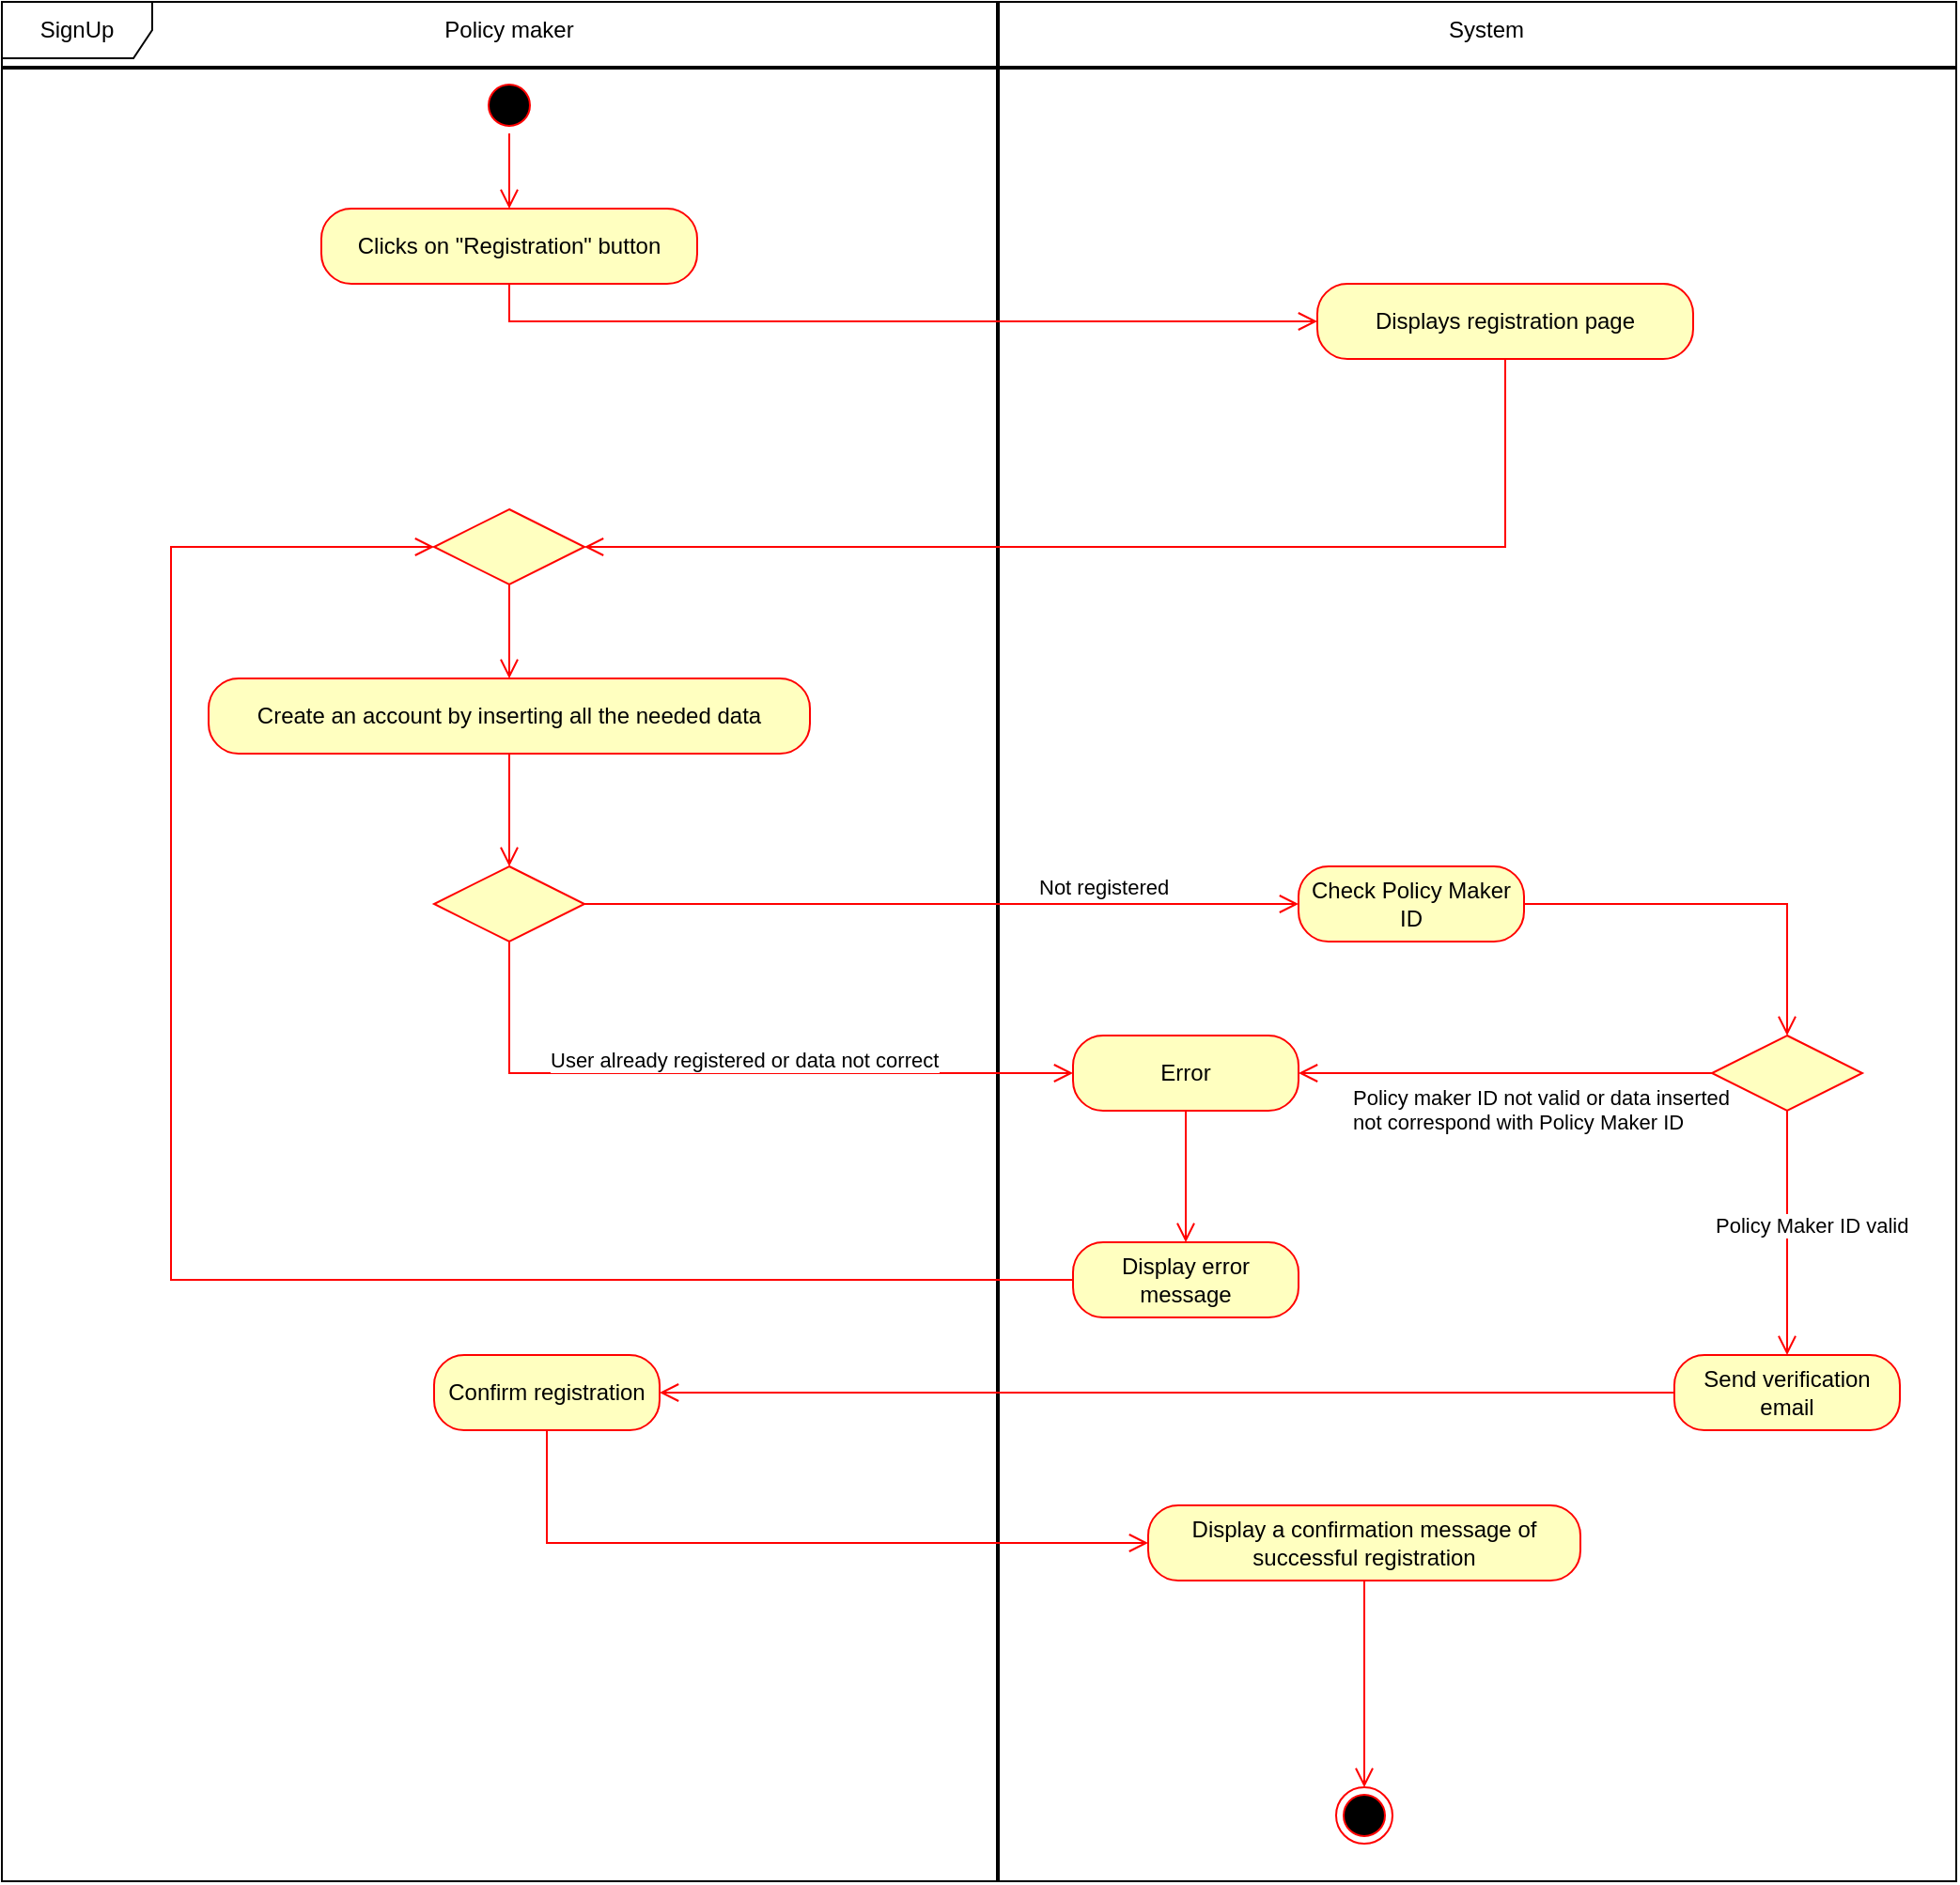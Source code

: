 <mxfile version="15.8.4" type="device" pages="7"><diagram id="wi7AwkSh3H9kpE7Wmnwe" name="SignUp"><mxGraphModel dx="1342" dy="2034" grid="1" gridSize="10" guides="1" tooltips="1" connect="1" arrows="1" fold="1" page="1" pageScale="1" pageWidth="827" pageHeight="1169" math="0" shadow="0"><root><mxCell id="0"/><mxCell id="1" parent="0"/><mxCell id="SiBGKMZ4lGE5xisdbVSk-1" value="SignUp" style="shape=umlFrame;whiteSpace=wrap;html=1;width=80;height=30;" parent="1" vertex="1"><mxGeometry x="30" width="1040" height="1000" as="geometry"/></mxCell><mxCell id="SiBGKMZ4lGE5xisdbVSk-2" value="" style="line;strokeWidth=2;direction=south;html=1;" parent="1" vertex="1"><mxGeometry x="555" width="10" height="1000" as="geometry"/></mxCell><mxCell id="SiBGKMZ4lGE5xisdbVSk-3" value="" style="ellipse;html=1;shape=startState;fillColor=#000000;strokeColor=#ff0000;" parent="1" vertex="1"><mxGeometry x="285" y="40" width="30" height="30" as="geometry"/></mxCell><mxCell id="SiBGKMZ4lGE5xisdbVSk-4" value="" style="edgeStyle=orthogonalEdgeStyle;html=1;verticalAlign=bottom;endArrow=open;endSize=8;strokeColor=#ff0000;rounded=0;" parent="1" source="SiBGKMZ4lGE5xisdbVSk-3" target="O0bUkaS90ybDuuL_OHN_-4" edge="1"><mxGeometry relative="1" as="geometry"><mxPoint x="300" y="130" as="targetPoint"/></mxGeometry></mxCell><mxCell id="SiBGKMZ4lGE5xisdbVSk-5" value="" style="rhombus;whiteSpace=wrap;html=1;fillColor=#ffffc0;strokeColor=#ff0000;" parent="1" vertex="1"><mxGeometry x="260" y="270" width="80" height="40" as="geometry"/></mxCell><mxCell id="SiBGKMZ4lGE5xisdbVSk-6" value="" style="edgeStyle=orthogonalEdgeStyle;html=1;align=left;verticalAlign=top;endArrow=open;endSize=8;strokeColor=#ff0000;rounded=0;" parent="1" source="SiBGKMZ4lGE5xisdbVSk-5" target="SiBGKMZ4lGE5xisdbVSk-7" edge="1"><mxGeometry x="-1" relative="1" as="geometry"><mxPoint x="300" y="360" as="targetPoint"/></mxGeometry></mxCell><mxCell id="SiBGKMZ4lGE5xisdbVSk-7" value="Create an account by inserting all the needed data" style="rounded=1;whiteSpace=wrap;html=1;arcSize=40;fontColor=#000000;fillColor=#ffffc0;strokeColor=#ff0000;" parent="1" vertex="1"><mxGeometry x="140" y="360" width="320" height="40" as="geometry"/></mxCell><mxCell id="SiBGKMZ4lGE5xisdbVSk-8" value="" style="edgeStyle=orthogonalEdgeStyle;html=1;verticalAlign=bottom;endArrow=open;endSize=8;strokeColor=#ff0000;rounded=0;" parent="1" source="SiBGKMZ4lGE5xisdbVSk-7" target="SiBGKMZ4lGE5xisdbVSk-9" edge="1"><mxGeometry relative="1" as="geometry"><mxPoint x="300" y="460" as="targetPoint"/></mxGeometry></mxCell><mxCell id="SiBGKMZ4lGE5xisdbVSk-9" value="" style="rhombus;whiteSpace=wrap;html=1;fillColor=#ffffc0;strokeColor=#ff0000;" parent="1" vertex="1"><mxGeometry x="260" y="460" width="80" height="40" as="geometry"/></mxCell><mxCell id="SiBGKMZ4lGE5xisdbVSk-10" value="Not registered" style="edgeStyle=orthogonalEdgeStyle;html=1;align=left;verticalAlign=bottom;endArrow=open;endSize=8;strokeColor=#ff0000;rounded=0;" parent="1" source="SiBGKMZ4lGE5xisdbVSk-9" target="SiBGKMZ4lGE5xisdbVSk-28" edge="1"><mxGeometry x="0.263" relative="1" as="geometry"><mxPoint x="440" y="480" as="targetPoint"/><mxPoint as="offset"/></mxGeometry></mxCell><mxCell id="SiBGKMZ4lGE5xisdbVSk-11" value="User already registered or data not correct" style="edgeStyle=orthogonalEdgeStyle;html=1;align=left;verticalAlign=top;endArrow=open;endSize=8;strokeColor=#ff0000;rounded=0;" parent="1" source="SiBGKMZ4lGE5xisdbVSk-9" target="SiBGKMZ4lGE5xisdbVSk-24" edge="1"><mxGeometry x="-0.513" y="20" relative="1" as="geometry"><mxPoint x="630" y="600" as="targetPoint"/><Array as="points"><mxPoint x="300" y="570"/></Array><mxPoint as="offset"/></mxGeometry></mxCell><mxCell id="SiBGKMZ4lGE5xisdbVSk-12" value="" style="edgeStyle=orthogonalEdgeStyle;html=1;verticalAlign=bottom;endArrow=open;endSize=8;strokeColor=#ff0000;rounded=0;" parent="1" source="SiBGKMZ4lGE5xisdbVSk-23" target="SiBGKMZ4lGE5xisdbVSk-5" edge="1"><mxGeometry relative="1" as="geometry"><mxPoint x="690" y="724" as="targetPoint"/><Array as="points"><mxPoint x="120" y="680"/><mxPoint x="120" y="290"/></Array><mxPoint x="690" y="620" as="sourcePoint"/></mxGeometry></mxCell><mxCell id="SiBGKMZ4lGE5xisdbVSk-13" value="Send verification email" style="rounded=1;whiteSpace=wrap;html=1;arcSize=40;fontColor=#000000;fillColor=#ffffc0;strokeColor=#ff0000;" parent="1" vertex="1"><mxGeometry x="920" y="720" width="120" height="40" as="geometry"/></mxCell><mxCell id="SiBGKMZ4lGE5xisdbVSk-15" value="Confirm registration" style="rounded=1;whiteSpace=wrap;html=1;arcSize=40;fontColor=#000000;fillColor=#ffffc0;strokeColor=#ff0000;" parent="1" vertex="1"><mxGeometry x="260" y="720" width="120" height="40" as="geometry"/></mxCell><mxCell id="SiBGKMZ4lGE5xisdbVSk-16" value="" style="edgeStyle=orthogonalEdgeStyle;html=1;verticalAlign=bottom;endArrow=open;endSize=8;strokeColor=#ff0000;rounded=0;" parent="1" source="SiBGKMZ4lGE5xisdbVSk-15" target="SiBGKMZ4lGE5xisdbVSk-17" edge="1"><mxGeometry relative="1" as="geometry"><mxPoint x="320" y="820" as="targetPoint"/><Array as="points"><mxPoint x="320" y="820"/></Array></mxGeometry></mxCell><mxCell id="SiBGKMZ4lGE5xisdbVSk-17" value="Display a confirmation message of successful registration" style="rounded=1;whiteSpace=wrap;html=1;arcSize=40;fontColor=#000000;fillColor=#ffffc0;strokeColor=#ff0000;" parent="1" vertex="1"><mxGeometry x="640" y="800" width="230" height="40" as="geometry"/></mxCell><mxCell id="SiBGKMZ4lGE5xisdbVSk-18" value="" style="edgeStyle=orthogonalEdgeStyle;html=1;verticalAlign=bottom;endArrow=open;endSize=8;strokeColor=#ff0000;rounded=0;" parent="1" source="SiBGKMZ4lGE5xisdbVSk-17" target="SiBGKMZ4lGE5xisdbVSk-19" edge="1"><mxGeometry relative="1" as="geometry"><mxPoint x="700" y="880" as="targetPoint"/></mxGeometry></mxCell><mxCell id="SiBGKMZ4lGE5xisdbVSk-19" value="" style="ellipse;html=1;shape=endState;fillColor=#000000;strokeColor=#ff0000;" parent="1" vertex="1"><mxGeometry x="740" y="950" width="30" height="30" as="geometry"/></mxCell><mxCell id="SiBGKMZ4lGE5xisdbVSk-20" value="" style="line;strokeWidth=2;html=1;" parent="1" vertex="1"><mxGeometry x="30" y="30" width="1040" height="10" as="geometry"/></mxCell><mxCell id="SiBGKMZ4lGE5xisdbVSk-21" value="Policy maker" style="text;html=1;strokeColor=none;fillColor=none;align=center;verticalAlign=middle;whiteSpace=wrap;rounded=0;" parent="1" vertex="1"><mxGeometry x="240" width="120" height="30" as="geometry"/></mxCell><mxCell id="SiBGKMZ4lGE5xisdbVSk-22" value="System" style="text;html=1;strokeColor=none;fillColor=none;align=center;verticalAlign=middle;whiteSpace=wrap;rounded=0;" parent="1" vertex="1"><mxGeometry x="790" width="60" height="30" as="geometry"/></mxCell><mxCell id="SiBGKMZ4lGE5xisdbVSk-23" value="Display error message" style="rounded=1;whiteSpace=wrap;html=1;arcSize=40;fontColor=#000000;fillColor=#ffffc0;strokeColor=#ff0000;" parent="1" vertex="1"><mxGeometry x="600" y="660" width="120" height="40" as="geometry"/></mxCell><mxCell id="SiBGKMZ4lGE5xisdbVSk-24" value="Error" style="rounded=1;whiteSpace=wrap;html=1;arcSize=40;fontColor=#000000;fillColor=#ffffc0;strokeColor=#ff0000;" parent="1" vertex="1"><mxGeometry x="600" y="550" width="120" height="40" as="geometry"/></mxCell><mxCell id="SiBGKMZ4lGE5xisdbVSk-25" value="" style="edgeStyle=orthogonalEdgeStyle;html=1;verticalAlign=bottom;endArrow=open;endSize=8;strokeColor=#ff0000;rounded=0;" parent="1" source="SiBGKMZ4lGE5xisdbVSk-24" target="SiBGKMZ4lGE5xisdbVSk-23" edge="1"><mxGeometry relative="1" as="geometry"><mxPoint x="690" y="650" as="targetPoint"/></mxGeometry></mxCell><mxCell id="SiBGKMZ4lGE5xisdbVSk-27" value="" style="edgeStyle=orthogonalEdgeStyle;html=1;verticalAlign=bottom;endArrow=open;endSize=8;strokeColor=#ff0000;rounded=0;" parent="1" source="SiBGKMZ4lGE5xisdbVSk-13" target="SiBGKMZ4lGE5xisdbVSk-15" edge="1"><mxGeometry relative="1" as="geometry"><mxPoint x="940" y="670" as="targetPoint"/><mxPoint x="940" y="640" as="sourcePoint"/><Array as="points"><mxPoint x="900" y="740"/><mxPoint x="900" y="740"/></Array></mxGeometry></mxCell><mxCell id="SiBGKMZ4lGE5xisdbVSk-28" value="Check Policy Maker ID" style="rounded=1;whiteSpace=wrap;html=1;arcSize=40;fontColor=#000000;fillColor=#ffffc0;strokeColor=#ff0000;" parent="1" vertex="1"><mxGeometry x="720" y="460" width="120" height="40" as="geometry"/></mxCell><mxCell id="SiBGKMZ4lGE5xisdbVSk-29" value="" style="edgeStyle=orthogonalEdgeStyle;html=1;verticalAlign=bottom;endArrow=open;endSize=8;strokeColor=#ff0000;rounded=0;" parent="1" source="SiBGKMZ4lGE5xisdbVSk-28" target="Bv2yoZaWgS4MIPSs7SKU-2" edge="1"><mxGeometry relative="1" as="geometry"><mxPoint x="780" y="530" as="targetPoint"/><Array as="points"><mxPoint x="980" y="480"/></Array></mxGeometry></mxCell><mxCell id="Bv2yoZaWgS4MIPSs7SKU-2" value="" style="rhombus;whiteSpace=wrap;html=1;fillColor=#ffffc0;strokeColor=#ff0000;" parent="1" vertex="1"><mxGeometry x="940" y="550" width="80" height="40" as="geometry"/></mxCell><mxCell id="Bv2yoZaWgS4MIPSs7SKU-3" value="Policy Maker ID valid" style="edgeStyle=orthogonalEdgeStyle;html=1;align=left;verticalAlign=bottom;endArrow=open;endSize=8;strokeColor=#ff0000;rounded=0;startArrow=none;" parent="1" source="Bv2yoZaWgS4MIPSs7SKU-2" target="SiBGKMZ4lGE5xisdbVSk-13" edge="1"><mxGeometry x="0.077" y="-40" relative="1" as="geometry"><mxPoint x="1050" y="480" as="targetPoint"/><Array as="points"><mxPoint x="960" y="740"/></Array><mxPoint as="offset"/></mxGeometry></mxCell><mxCell id="Bv2yoZaWgS4MIPSs7SKU-4" value="&lt;span&gt;Policy maker ID not valid or data inserted&lt;/span&gt;&lt;br style=&quot;background-color: rgb(248 , 249 , 250)&quot;&gt;&lt;span&gt;not correspond with Policy Maker ID&lt;/span&gt;" style="edgeStyle=orthogonalEdgeStyle;html=1;align=left;verticalAlign=top;endArrow=open;endSize=8;strokeColor=#ff0000;rounded=0;" parent="1" source="Bv2yoZaWgS4MIPSs7SKU-2" target="SiBGKMZ4lGE5xisdbVSk-24" edge="1"><mxGeometry x="0.76" relative="1" as="geometry"><mxPoint x="910" y="560" as="targetPoint"/><mxPoint as="offset"/></mxGeometry></mxCell><mxCell id="O0bUkaS90ybDuuL_OHN_-4" value="Clicks on &quot;Registration&quot; button" style="rounded=1;whiteSpace=wrap;html=1;arcSize=40;fontColor=#000000;fillColor=#ffffc0;strokeColor=#ff0000;" parent="1" vertex="1"><mxGeometry x="200" y="110" width="200" height="40" as="geometry"/></mxCell><mxCell id="O0bUkaS90ybDuuL_OHN_-5" value="" style="edgeStyle=orthogonalEdgeStyle;html=1;verticalAlign=bottom;endArrow=open;endSize=8;strokeColor=#ff0000;rounded=0;" parent="1" source="O0bUkaS90ybDuuL_OHN_-4" target="O0bUkaS90ybDuuL_OHN_-6" edge="1"><mxGeometry relative="1" as="geometry"><mxPoint x="300" y="200" as="targetPoint"/><Array as="points"><mxPoint x="300" y="170"/></Array></mxGeometry></mxCell><mxCell id="O0bUkaS90ybDuuL_OHN_-6" value="Displays registration page" style="rounded=1;whiteSpace=wrap;html=1;arcSize=40;fontColor=#000000;fillColor=#ffffc0;strokeColor=#ff0000;" parent="1" vertex="1"><mxGeometry x="730" y="150" width="200" height="40" as="geometry"/></mxCell><mxCell id="O0bUkaS90ybDuuL_OHN_-8" value="" style="edgeStyle=orthogonalEdgeStyle;html=1;verticalAlign=bottom;endArrow=open;endSize=8;strokeColor=#ff0000;rounded=0;" parent="1" source="O0bUkaS90ybDuuL_OHN_-6" target="SiBGKMZ4lGE5xisdbVSk-5" edge="1"><mxGeometry relative="1" as="geometry"><mxPoint x="810" y="390" as="targetPoint"/><mxPoint x="810" y="330" as="sourcePoint"/><Array as="points"><mxPoint x="830" y="290"/></Array></mxGeometry></mxCell></root></mxGraphModel></diagram><diagram id="KrYjJnLT_jMrjcUuCzYN" name="LogIn"><mxGraphModel dx="1662" dy="2034" grid="1" gridSize="10" guides="1" tooltips="1" connect="1" arrows="1" fold="1" page="1" pageScale="1" pageWidth="827" pageHeight="1169" math="0" shadow="0"><root><mxCell id="Cx0XoG44KtYe9G02HLM2-0"/><mxCell id="Cx0XoG44KtYe9G02HLM2-1" parent="Cx0XoG44KtYe9G02HLM2-0"/><mxCell id="Cx0XoG44KtYe9G02HLM2-2" value="LogIn" style="shape=umlFrame;whiteSpace=wrap;html=1;width=80;height=30;" parent="Cx0XoG44KtYe9G02HLM2-1" vertex="1"><mxGeometry x="40" width="1040" height="880" as="geometry"/></mxCell><mxCell id="Cx0XoG44KtYe9G02HLM2-3" value="" style="line;strokeWidth=2;direction=south;html=1;" parent="Cx0XoG44KtYe9G02HLM2-1" vertex="1"><mxGeometry x="555" width="10" height="880" as="geometry"/></mxCell><mxCell id="Cx0XoG44KtYe9G02HLM2-4" value="" style="ellipse;html=1;shape=startState;fillColor=#000000;strokeColor=#ff0000;" parent="Cx0XoG44KtYe9G02HLM2-1" vertex="1"><mxGeometry x="285" y="40" width="30" height="30" as="geometry"/></mxCell><mxCell id="Cx0XoG44KtYe9G02HLM2-5" value="" style="edgeStyle=orthogonalEdgeStyle;html=1;verticalAlign=bottom;endArrow=open;endSize=8;strokeColor=#ff0000;rounded=0;" parent="Cx0XoG44KtYe9G02HLM2-1" source="Cx0XoG44KtYe9G02HLM2-4" target="k7Yc8lmG7Go7QevYva_J-0" edge="1"><mxGeometry relative="1" as="geometry"><mxPoint x="300" y="130" as="targetPoint"/><Array as="points"/></mxGeometry></mxCell><mxCell id="Cx0XoG44KtYe9G02HLM2-6" value="" style="rhombus;whiteSpace=wrap;html=1;fillColor=#ffffc0;strokeColor=#ff0000;" parent="Cx0XoG44KtYe9G02HLM2-1" vertex="1"><mxGeometry x="260" y="280" width="80" height="40" as="geometry"/></mxCell><mxCell id="Cx0XoG44KtYe9G02HLM2-7" value="" style="edgeStyle=orthogonalEdgeStyle;html=1;align=left;verticalAlign=top;endArrow=open;endSize=8;strokeColor=#ff0000;rounded=0;" parent="Cx0XoG44KtYe9G02HLM2-1" source="Cx0XoG44KtYe9G02HLM2-6" target="Cx0XoG44KtYe9G02HLM2-8" edge="1"><mxGeometry x="-1" relative="1" as="geometry"><mxPoint x="300" y="370" as="targetPoint"/></mxGeometry></mxCell><mxCell id="Cx0XoG44KtYe9G02HLM2-8" value="Insert credentials" style="rounded=1;whiteSpace=wrap;html=1;arcSize=40;fontColor=#000000;fillColor=#ffffc0;strokeColor=#ff0000;" parent="Cx0XoG44KtYe9G02HLM2-1" vertex="1"><mxGeometry x="140" y="370" width="320" height="40" as="geometry"/></mxCell><mxCell id="Cx0XoG44KtYe9G02HLM2-9" value="" style="edgeStyle=orthogonalEdgeStyle;html=1;verticalAlign=bottom;endArrow=open;endSize=8;strokeColor=#ff0000;rounded=0;" parent="Cx0XoG44KtYe9G02HLM2-1" source="Cx0XoG44KtYe9G02HLM2-8" target="Cx0XoG44KtYe9G02HLM2-10" edge="1"><mxGeometry relative="1" as="geometry"><mxPoint x="300" y="470" as="targetPoint"/></mxGeometry></mxCell><mxCell id="Cx0XoG44KtYe9G02HLM2-10" value="" style="rhombus;whiteSpace=wrap;html=1;fillColor=#ffffc0;strokeColor=#ff0000;" parent="Cx0XoG44KtYe9G02HLM2-1" vertex="1"><mxGeometry x="260" y="470" width="80" height="40" as="geometry"/></mxCell><mxCell id="Cx0XoG44KtYe9G02HLM2-11" value="Correct credentials" style="edgeStyle=orthogonalEdgeStyle;html=1;align=left;verticalAlign=bottom;endArrow=open;endSize=8;strokeColor=#ff0000;rounded=0;" parent="Cx0XoG44KtYe9G02HLM2-1" source="Cx0XoG44KtYe9G02HLM2-10" target="Cx0XoG44KtYe9G02HLM2-13" edge="1"><mxGeometry x="-0.171" y="10" relative="1" as="geometry"><mxPoint x="440" y="490" as="targetPoint"/><mxPoint as="offset"/></mxGeometry></mxCell><mxCell id="Cx0XoG44KtYe9G02HLM2-12" value="Wrong credentials" style="edgeStyle=orthogonalEdgeStyle;html=1;align=left;verticalAlign=top;endArrow=open;endSize=8;strokeColor=#ff0000;rounded=0;" parent="Cx0XoG44KtYe9G02HLM2-1" source="Cx0XoG44KtYe9G02HLM2-10" target="Cx0XoG44KtYe9G02HLM2-21" edge="1"><mxGeometry x="-0.442" relative="1" as="geometry"><mxPoint x="630" y="610" as="targetPoint"/><Array as="points"><mxPoint x="300" y="610"/></Array><mxPoint as="offset"/></mxGeometry></mxCell><mxCell id="Cx0XoG44KtYe9G02HLM2-13" value="Display home page of the policy maker dashboard" style="rounded=1;whiteSpace=wrap;html=1;arcSize=40;fontColor=#000000;fillColor=#ffffc0;strokeColor=#ff0000;" parent="Cx0XoG44KtYe9G02HLM2-1" vertex="1"><mxGeometry x="750" y="470" width="250" height="40" as="geometry"/></mxCell><mxCell id="Cx0XoG44KtYe9G02HLM2-14" value="" style="edgeStyle=orthogonalEdgeStyle;html=1;verticalAlign=bottom;endArrow=open;endSize=8;strokeColor=#ff0000;rounded=0;" parent="Cx0XoG44KtYe9G02HLM2-1" source="Cx0XoG44KtYe9G02HLM2-13" target="Cx0XoG44KtYe9G02HLM2-15" edge="1"><mxGeometry relative="1" as="geometry"><mxPoint x="755" y="810" as="targetPoint"/><Array as="points"/></mxGeometry></mxCell><mxCell id="Cx0XoG44KtYe9G02HLM2-15" value="" style="ellipse;html=1;shape=endState;fillColor=#000000;strokeColor=#ff0000;" parent="Cx0XoG44KtYe9G02HLM2-1" vertex="1"><mxGeometry x="860" y="720" width="30" height="30" as="geometry"/></mxCell><mxCell id="Cx0XoG44KtYe9G02HLM2-16" value="" style="line;strokeWidth=2;html=1;" parent="Cx0XoG44KtYe9G02HLM2-1" vertex="1"><mxGeometry x="40" y="30" width="1040" height="10" as="geometry"/></mxCell><mxCell id="Cx0XoG44KtYe9G02HLM2-17" value="Policy maker" style="text;html=1;strokeColor=none;fillColor=none;align=center;verticalAlign=middle;whiteSpace=wrap;rounded=0;" parent="Cx0XoG44KtYe9G02HLM2-1" vertex="1"><mxGeometry x="240" width="110" height="30" as="geometry"/></mxCell><mxCell id="Cx0XoG44KtYe9G02HLM2-18" value="System" style="text;html=1;strokeColor=none;fillColor=none;align=center;verticalAlign=middle;whiteSpace=wrap;rounded=0;" parent="Cx0XoG44KtYe9G02HLM2-1" vertex="1"><mxGeometry x="790" width="60" height="30" as="geometry"/></mxCell><mxCell id="Cx0XoG44KtYe9G02HLM2-19" value="Display error message" style="rounded=1;whiteSpace=wrap;html=1;arcSize=40;fontColor=#000000;fillColor=#ffffc0;strokeColor=#ff0000;" parent="Cx0XoG44KtYe9G02HLM2-1" vertex="1"><mxGeometry x="630" y="720" width="120" height="40" as="geometry"/></mxCell><mxCell id="Cx0XoG44KtYe9G02HLM2-20" value="" style="edgeStyle=orthogonalEdgeStyle;html=1;verticalAlign=bottom;endArrow=open;endSize=8;strokeColor=#ff0000;rounded=0;" parent="Cx0XoG44KtYe9G02HLM2-1" source="Cx0XoG44KtYe9G02HLM2-19" target="Cx0XoG44KtYe9G02HLM2-6" edge="1"><mxGeometry relative="1" as="geometry"><mxPoint x="690" y="820" as="targetPoint"/><Array as="points"><mxPoint x="100" y="740"/><mxPoint x="100" y="300"/></Array></mxGeometry></mxCell><mxCell id="Cx0XoG44KtYe9G02HLM2-21" value="Error" style="rounded=1;whiteSpace=wrap;html=1;arcSize=40;fontColor=#000000;fillColor=#ffffc0;strokeColor=#ff0000;" parent="Cx0XoG44KtYe9G02HLM2-1" vertex="1"><mxGeometry x="630" y="590" width="120" height="40" as="geometry"/></mxCell><mxCell id="Cx0XoG44KtYe9G02HLM2-22" value="" style="edgeStyle=orthogonalEdgeStyle;html=1;verticalAlign=bottom;endArrow=open;endSize=8;strokeColor=#ff0000;rounded=0;" parent="Cx0XoG44KtYe9G02HLM2-1" source="Cx0XoG44KtYe9G02HLM2-21" target="Cx0XoG44KtYe9G02HLM2-19" edge="1"><mxGeometry relative="1" as="geometry"><mxPoint x="690" y="690" as="targetPoint"/></mxGeometry></mxCell><mxCell id="k7Yc8lmG7Go7QevYva_J-0" value="Clicks on &quot;Login&quot; button" style="rounded=1;whiteSpace=wrap;html=1;arcSize=40;fontColor=#000000;fillColor=#ffffc0;strokeColor=#ff0000;" parent="Cx0XoG44KtYe9G02HLM2-1" vertex="1"><mxGeometry x="200" y="120" width="200" height="40" as="geometry"/></mxCell><mxCell id="k7Yc8lmG7Go7QevYva_J-1" value="" style="edgeStyle=orthogonalEdgeStyle;html=1;verticalAlign=bottom;endArrow=open;endSize=8;strokeColor=#ff0000;rounded=0;" parent="Cx0XoG44KtYe9G02HLM2-1" source="k7Yc8lmG7Go7QevYva_J-0" target="k7Yc8lmG7Go7QevYva_J-2" edge="1"><mxGeometry relative="1" as="geometry"><mxPoint x="300" y="210" as="targetPoint"/></mxGeometry></mxCell><mxCell id="k7Yc8lmG7Go7QevYva_J-2" value="Displays login page" style="rounded=1;whiteSpace=wrap;html=1;arcSize=40;fontColor=#000000;fillColor=#ffffc0;strokeColor=#ff0000;" parent="Cx0XoG44KtYe9G02HLM2-1" vertex="1"><mxGeometry x="760" y="190" width="120" height="40" as="geometry"/></mxCell><mxCell id="k7Yc8lmG7Go7QevYva_J-3" value="" style="edgeStyle=orthogonalEdgeStyle;html=1;verticalAlign=bottom;endArrow=open;endSize=8;strokeColor=#ff0000;rounded=0;" parent="Cx0XoG44KtYe9G02HLM2-1" source="k7Yc8lmG7Go7QevYva_J-2" target="Cx0XoG44KtYe9G02HLM2-6" edge="1"><mxGeometry relative="1" as="geometry"><mxPoint x="340" y="320" as="targetPoint"/><Array as="points"><mxPoint x="820" y="300"/></Array></mxGeometry></mxCell></root></mxGraphModel></diagram><diagram id="undBs3JSbV-QoqQ_Fb49" name="PublishAPost"><mxGraphModel dx="780" dy="2034" grid="1" gridSize="10" guides="1" tooltips="1" connect="1" arrows="1" fold="1" page="1" pageScale="1" pageWidth="827" pageHeight="1169" math="0" shadow="0"><root><mxCell id="iTWHXySgSRANUeu-xFIO-0"/><mxCell id="iTWHXySgSRANUeu-xFIO-1" parent="iTWHXySgSRANUeu-xFIO-0"/><mxCell id="iTWHXySgSRANUeu-xFIO-2" value="PublishAPost" style="shape=umlFrame;whiteSpace=wrap;html=1;width=90;height=30;" parent="iTWHXySgSRANUeu-xFIO-1" vertex="1"><mxGeometry x="40" width="1040" height="720" as="geometry"/></mxCell><mxCell id="iTWHXySgSRANUeu-xFIO-3" value="" style="line;strokeWidth=2;direction=south;html=1;" parent="iTWHXySgSRANUeu-xFIO-1" vertex="1"><mxGeometry x="555" width="10" height="720" as="geometry"/></mxCell><mxCell id="iTWHXySgSRANUeu-xFIO-4" value="" style="ellipse;html=1;shape=startState;fillColor=#000000;strokeColor=#ff0000;" parent="iTWHXySgSRANUeu-xFIO-1" vertex="1"><mxGeometry x="285" y="40" width="30" height="30" as="geometry"/></mxCell><mxCell id="iTWHXySgSRANUeu-xFIO-5" value="" style="edgeStyle=orthogonalEdgeStyle;html=1;verticalAlign=bottom;endArrow=open;endSize=8;strokeColor=#ff0000;rounded=0;" parent="iTWHXySgSRANUeu-xFIO-1" source="iTWHXySgSRANUeu-xFIO-4" target="iTWHXySgSRANUeu-xFIO-23" edge="1"><mxGeometry relative="1" as="geometry"><mxPoint x="300" y="120" as="targetPoint"/></mxGeometry></mxCell><mxCell id="iTWHXySgSRANUeu-xFIO-8" value="&amp;nbsp;Insert a new answer in the form and click the confirmation button" style="rounded=1;whiteSpace=wrap;html=1;arcSize=40;fontColor=#000000;fillColor=#ffffc0;strokeColor=#ff0000;" parent="iTWHXySgSRANUeu-xFIO-1" vertex="1"><mxGeometry x="140" y="290" width="320" height="40" as="geometry"/></mxCell><mxCell id="iTWHXySgSRANUeu-xFIO-9" value="" style="edgeStyle=orthogonalEdgeStyle;html=1;verticalAlign=bottom;endArrow=open;endSize=8;strokeColor=#ff0000;rounded=0;entryX=0.5;entryY=0;entryDx=0;entryDy=0;" parent="iTWHXySgSRANUeu-xFIO-1" source="iTWHXySgSRANUeu-xFIO-8" target="iTWHXySgSRANUeu-xFIO-10" edge="1"><mxGeometry relative="1" as="geometry"><mxPoint x="300" y="320" as="targetPoint"/></mxGeometry></mxCell><mxCell id="iTWHXySgSRANUeu-xFIO-10" value="" style="rhombus;whiteSpace=wrap;html=1;fillColor=#ffffc0;strokeColor=#ff0000;" parent="iTWHXySgSRANUeu-xFIO-1" vertex="1"><mxGeometry x="260" y="350" width="80" height="40" as="geometry"/></mxCell><mxCell id="iTWHXySgSRANUeu-xFIO-11" value="Valid contents" style="edgeStyle=orthogonalEdgeStyle;html=1;align=left;verticalAlign=bottom;endArrow=open;endSize=8;strokeColor=#ff0000;rounded=0;" parent="iTWHXySgSRANUeu-xFIO-1" source="iTWHXySgSRANUeu-xFIO-10" target="iTWHXySgSRANUeu-xFIO-13" edge="1"><mxGeometry x="-0.111" y="10" relative="1" as="geometry"><mxPoint x="440" y="340" as="targetPoint"/><mxPoint as="offset"/></mxGeometry></mxCell><mxCell id="iTWHXySgSRANUeu-xFIO-12" value="Invalid contents" style="edgeStyle=orthogonalEdgeStyle;html=1;align=left;verticalAlign=top;endArrow=open;endSize=8;strokeColor=#ff0000;rounded=0;" parent="iTWHXySgSRANUeu-xFIO-1" source="iTWHXySgSRANUeu-xFIO-10" target="iTWHXySgSRANUeu-xFIO-21" edge="1"><mxGeometry x="-0.442" relative="1" as="geometry"><mxPoint x="630" y="460" as="targetPoint"/><Array as="points"><mxPoint x="300" y="460"/></Array><mxPoint as="offset"/></mxGeometry></mxCell><mxCell id="iTWHXySgSRANUeu-xFIO-13" value="The answer is published" style="rounded=1;whiteSpace=wrap;html=1;arcSize=40;fontColor=#000000;fillColor=#ffffc0;strokeColor=#ff0000;" parent="iTWHXySgSRANUeu-xFIO-1" vertex="1"><mxGeometry x="750" y="350" width="250" height="40" as="geometry"/></mxCell><mxCell id="iTWHXySgSRANUeu-xFIO-14" value="" style="edgeStyle=orthogonalEdgeStyle;html=1;verticalAlign=bottom;endArrow=open;endSize=8;strokeColor=#ff0000;rounded=0;" parent="iTWHXySgSRANUeu-xFIO-1" source="iTWHXySgSRANUeu-xFIO-13" target="iTWHXySgSRANUeu-xFIO-15" edge="1"><mxGeometry relative="1" as="geometry"><mxPoint x="755" y="660" as="targetPoint"/><Array as="points"/></mxGeometry></mxCell><mxCell id="iTWHXySgSRANUeu-xFIO-15" value="" style="ellipse;html=1;shape=endState;fillColor=#000000;strokeColor=#ff0000;" parent="iTWHXySgSRANUeu-xFIO-1" vertex="1"><mxGeometry x="860" y="570" width="30" height="30" as="geometry"/></mxCell><mxCell id="iTWHXySgSRANUeu-xFIO-16" value="" style="line;strokeWidth=2;html=1;" parent="iTWHXySgSRANUeu-xFIO-1" vertex="1"><mxGeometry x="40" y="30" width="1040" height="10" as="geometry"/></mxCell><mxCell id="iTWHXySgSRANUeu-xFIO-17" value="Policy maker" style="text;html=1;strokeColor=none;fillColor=none;align=center;verticalAlign=middle;whiteSpace=wrap;rounded=0;" parent="iTWHXySgSRANUeu-xFIO-1" vertex="1"><mxGeometry x="245" width="110" height="30" as="geometry"/></mxCell><mxCell id="iTWHXySgSRANUeu-xFIO-18" value="System" style="text;html=1;strokeColor=none;fillColor=none;align=center;verticalAlign=middle;whiteSpace=wrap;rounded=0;" parent="iTWHXySgSRANUeu-xFIO-1" vertex="1"><mxGeometry x="790" width="60" height="30" as="geometry"/></mxCell><mxCell id="iTWHXySgSRANUeu-xFIO-19" value="Display error message" style="rounded=1;whiteSpace=wrap;html=1;arcSize=40;fontColor=#000000;fillColor=#ffffc0;strokeColor=#ff0000;" parent="iTWHXySgSRANUeu-xFIO-1" vertex="1"><mxGeometry x="630" y="570" width="120" height="40" as="geometry"/></mxCell><mxCell id="iTWHXySgSRANUeu-xFIO-20" value="" style="edgeStyle=orthogonalEdgeStyle;html=1;verticalAlign=bottom;endArrow=open;endSize=8;strokeColor=#ff0000;rounded=0;" parent="iTWHXySgSRANUeu-xFIO-1" source="iTWHXySgSRANUeu-xFIO-19" target="iIkGoEPvaNJtObhsTzfo-0" edge="1"><mxGeometry relative="1" as="geometry"><mxPoint x="690" y="670" as="targetPoint"/><Array as="points"><mxPoint x="170" y="590"/></Array></mxGeometry></mxCell><mxCell id="iTWHXySgSRANUeu-xFIO-21" value="Error" style="rounded=1;whiteSpace=wrap;html=1;arcSize=40;fontColor=#000000;fillColor=#ffffc0;strokeColor=#ff0000;" parent="iTWHXySgSRANUeu-xFIO-1" vertex="1"><mxGeometry x="630" y="440" width="120" height="40" as="geometry"/></mxCell><mxCell id="iTWHXySgSRANUeu-xFIO-22" value="" style="edgeStyle=orthogonalEdgeStyle;html=1;verticalAlign=bottom;endArrow=open;endSize=8;strokeColor=#ff0000;rounded=0;" parent="iTWHXySgSRANUeu-xFIO-1" source="iTWHXySgSRANUeu-xFIO-21" target="iTWHXySgSRANUeu-xFIO-19" edge="1"><mxGeometry relative="1" as="geometry"><mxPoint x="690" y="540" as="targetPoint"/></mxGeometry></mxCell><mxCell id="iTWHXySgSRANUeu-xFIO-23" value="Selects a section and a discussion" style="rounded=1;whiteSpace=wrap;html=1;arcSize=40;fontColor=#000000;fillColor=#ffffc0;strokeColor=#ff0000;" parent="iTWHXySgSRANUeu-xFIO-1" vertex="1"><mxGeometry x="160" y="150" width="280" height="40" as="geometry"/></mxCell><mxCell id="iTWHXySgSRANUeu-xFIO-24" value="" style="edgeStyle=orthogonalEdgeStyle;html=1;verticalAlign=bottom;endArrow=open;endSize=8;strokeColor=#ff0000;rounded=0;" parent="iTWHXySgSRANUeu-xFIO-1" source="iTWHXySgSRANUeu-xFIO-23" target="iTWHXySgSRANUeu-xFIO-8" edge="1"><mxGeometry relative="1" as="geometry"><mxPoint x="300" y="220" as="targetPoint"/></mxGeometry></mxCell><mxCell id="iIkGoEPvaNJtObhsTzfo-0" value="Modify the answer" style="rounded=1;whiteSpace=wrap;html=1;arcSize=40;fontColor=#000000;fillColor=#ffffc0;strokeColor=#ff0000;" parent="iTWHXySgSRANUeu-xFIO-1" vertex="1"><mxGeometry x="110" y="470" width="120" height="40" as="geometry"/></mxCell><mxCell id="iIkGoEPvaNJtObhsTzfo-1" value="" style="edgeStyle=orthogonalEdgeStyle;html=1;verticalAlign=bottom;endArrow=open;endSize=8;strokeColor=#ff0000;rounded=0;" parent="iTWHXySgSRANUeu-xFIO-1" source="iIkGoEPvaNJtObhsTzfo-0" target="iTWHXySgSRANUeu-xFIO-10" edge="1"><mxGeometry relative="1" as="geometry"><mxPoint x="170" y="570" as="targetPoint"/><Array as="points"><mxPoint x="170" y="370"/></Array></mxGeometry></mxCell></root></mxGraphModel></diagram><diagram id="9oeogYGJsljOQcbkqvYR" name="PublishADiscussion"><mxGraphModel dx="780" dy="2034" grid="1" gridSize="10" guides="1" tooltips="1" connect="1" arrows="1" fold="1" page="1" pageScale="1" pageWidth="827" pageHeight="1169" math="0" shadow="0"><root><mxCell id="9bP7H2dUh3G2dldzoyG--0"/><mxCell id="9bP7H2dUh3G2dldzoyG--1" parent="9bP7H2dUh3G2dldzoyG--0"/><mxCell id="xvnh2kMpCPpcJdqYWwKI-0" value="PublishADiscussion" style="shape=umlFrame;whiteSpace=wrap;html=1;width=130;height=30;" parent="9bP7H2dUh3G2dldzoyG--1" vertex="1"><mxGeometry x="40" width="1040" height="720" as="geometry"/></mxCell><mxCell id="xvnh2kMpCPpcJdqYWwKI-1" value="" style="line;strokeWidth=2;direction=south;html=1;" parent="9bP7H2dUh3G2dldzoyG--1" vertex="1"><mxGeometry x="555" width="10" height="720" as="geometry"/></mxCell><mxCell id="xvnh2kMpCPpcJdqYWwKI-2" value="" style="ellipse;html=1;shape=startState;fillColor=#000000;strokeColor=#ff0000;" parent="9bP7H2dUh3G2dldzoyG--1" vertex="1"><mxGeometry x="285" y="40" width="30" height="30" as="geometry"/></mxCell><mxCell id="xvnh2kMpCPpcJdqYWwKI-3" value="" style="edgeStyle=orthogonalEdgeStyle;html=1;verticalAlign=bottom;endArrow=open;endSize=8;strokeColor=#ff0000;rounded=0;" parent="9bP7H2dUh3G2dldzoyG--1" source="xvnh2kMpCPpcJdqYWwKI-2" target="xvnh2kMpCPpcJdqYWwKI-21" edge="1"><mxGeometry relative="1" as="geometry"><mxPoint x="300" y="120" as="targetPoint"/></mxGeometry></mxCell><mxCell id="xvnh2kMpCPpcJdqYWwKI-6" value="&amp;nbsp;Writes a report or upload a document containing it and confirm" style="rounded=1;whiteSpace=wrap;html=1;arcSize=40;fontColor=#000000;fillColor=#ffffc0;strokeColor=#ff0000;" parent="9bP7H2dUh3G2dldzoyG--1" vertex="1"><mxGeometry x="140" y="350" width="320" height="40" as="geometry"/></mxCell><mxCell id="xvnh2kMpCPpcJdqYWwKI-7" value="" style="edgeStyle=orthogonalEdgeStyle;html=1;verticalAlign=bottom;endArrow=open;endSize=8;strokeColor=#ff0000;rounded=0;entryX=0.5;entryY=0;entryDx=0;entryDy=0;" parent="9bP7H2dUh3G2dldzoyG--1" source="xvnh2kMpCPpcJdqYWwKI-6" target="xvnh2kMpCPpcJdqYWwKI-8" edge="1"><mxGeometry relative="1" as="geometry"><mxPoint x="300" y="410" as="targetPoint"/></mxGeometry></mxCell><mxCell id="xvnh2kMpCPpcJdqYWwKI-8" value="" style="rhombus;whiteSpace=wrap;html=1;fillColor=#ffffc0;strokeColor=#ff0000;" parent="9bP7H2dUh3G2dldzoyG--1" vertex="1"><mxGeometry x="260" y="440" width="80" height="40" as="geometry"/></mxCell><mxCell id="xvnh2kMpCPpcJdqYWwKI-9" value="Valid contents" style="edgeStyle=orthogonalEdgeStyle;html=1;align=left;verticalAlign=bottom;endArrow=open;endSize=8;strokeColor=#ff0000;rounded=0;" parent="9bP7H2dUh3G2dldzoyG--1" source="xvnh2kMpCPpcJdqYWwKI-8" target="xvnh2kMpCPpcJdqYWwKI-11" edge="1"><mxGeometry x="-0.111" y="10" relative="1" as="geometry"><mxPoint x="440" y="430" as="targetPoint"/><mxPoint as="offset"/></mxGeometry></mxCell><mxCell id="xvnh2kMpCPpcJdqYWwKI-10" value="Invalid contents" style="edgeStyle=orthogonalEdgeStyle;html=1;align=left;verticalAlign=top;endArrow=open;endSize=8;strokeColor=#ff0000;rounded=0;" parent="9bP7H2dUh3G2dldzoyG--1" source="xvnh2kMpCPpcJdqYWwKI-8" target="xvnh2kMpCPpcJdqYWwKI-19" edge="1"><mxGeometry x="-0.442" relative="1" as="geometry"><mxPoint x="630" y="550" as="targetPoint"/><Array as="points"><mxPoint x="300" y="550"/></Array><mxPoint as="offset"/></mxGeometry></mxCell><mxCell id="xvnh2kMpCPpcJdqYWwKI-11" value="The report is published" style="rounded=1;whiteSpace=wrap;html=1;arcSize=40;fontColor=#000000;fillColor=#ffffc0;strokeColor=#ff0000;" parent="9bP7H2dUh3G2dldzoyG--1" vertex="1"><mxGeometry x="750" y="440" width="250" height="40" as="geometry"/></mxCell><mxCell id="xvnh2kMpCPpcJdqYWwKI-12" value="" style="edgeStyle=orthogonalEdgeStyle;html=1;verticalAlign=bottom;endArrow=open;endSize=8;strokeColor=#ff0000;rounded=0;" parent="9bP7H2dUh3G2dldzoyG--1" source="xvnh2kMpCPpcJdqYWwKI-11" target="xvnh2kMpCPpcJdqYWwKI-13" edge="1"><mxGeometry relative="1" as="geometry"><mxPoint x="755" y="750" as="targetPoint"/><Array as="points"/></mxGeometry></mxCell><mxCell id="xvnh2kMpCPpcJdqYWwKI-13" value="" style="ellipse;html=1;shape=endState;fillColor=#000000;strokeColor=#ff0000;" parent="9bP7H2dUh3G2dldzoyG--1" vertex="1"><mxGeometry x="860" y="660" width="30" height="30" as="geometry"/></mxCell><mxCell id="xvnh2kMpCPpcJdqYWwKI-14" value="" style="line;strokeWidth=2;html=1;" parent="9bP7H2dUh3G2dldzoyG--1" vertex="1"><mxGeometry x="40" y="30" width="1040" height="10" as="geometry"/></mxCell><mxCell id="xvnh2kMpCPpcJdqYWwKI-15" value="Policy maker" style="text;html=1;strokeColor=none;fillColor=none;align=center;verticalAlign=middle;whiteSpace=wrap;rounded=0;" parent="9bP7H2dUh3G2dldzoyG--1" vertex="1"><mxGeometry x="245" width="110" height="30" as="geometry"/></mxCell><mxCell id="xvnh2kMpCPpcJdqYWwKI-16" value="System" style="text;html=1;strokeColor=none;fillColor=none;align=center;verticalAlign=middle;whiteSpace=wrap;rounded=0;" parent="9bP7H2dUh3G2dldzoyG--1" vertex="1"><mxGeometry x="790" width="60" height="30" as="geometry"/></mxCell><mxCell id="xvnh2kMpCPpcJdqYWwKI-17" value="Display error message" style="rounded=1;whiteSpace=wrap;html=1;arcSize=40;fontColor=#000000;fillColor=#ffffc0;strokeColor=#ff0000;" parent="9bP7H2dUh3G2dldzoyG--1" vertex="1"><mxGeometry x="630" y="660" width="120" height="40" as="geometry"/></mxCell><mxCell id="xvnh2kMpCPpcJdqYWwKI-18" value="" style="edgeStyle=orthogonalEdgeStyle;html=1;verticalAlign=bottom;endArrow=open;endSize=8;strokeColor=#ff0000;rounded=0;" parent="9bP7H2dUh3G2dldzoyG--1" source="xvnh2kMpCPpcJdqYWwKI-17" target="F7N9VcZW6rdpPAubCBt0-0" edge="1"><mxGeometry relative="1" as="geometry"><mxPoint x="260" y="330" as="targetPoint"/><Array as="points"><mxPoint x="180" y="680"/></Array></mxGeometry></mxCell><mxCell id="xvnh2kMpCPpcJdqYWwKI-19" value="Error" style="rounded=1;whiteSpace=wrap;html=1;arcSize=40;fontColor=#000000;fillColor=#ffffc0;strokeColor=#ff0000;" parent="9bP7H2dUh3G2dldzoyG--1" vertex="1"><mxGeometry x="630" y="530" width="120" height="40" as="geometry"/></mxCell><mxCell id="xvnh2kMpCPpcJdqYWwKI-20" value="" style="edgeStyle=orthogonalEdgeStyle;html=1;verticalAlign=bottom;endArrow=open;endSize=8;strokeColor=#ff0000;rounded=0;" parent="9bP7H2dUh3G2dldzoyG--1" source="xvnh2kMpCPpcJdqYWwKI-19" target="xvnh2kMpCPpcJdqYWwKI-17" edge="1"><mxGeometry relative="1" as="geometry"><mxPoint x="690" y="630" as="targetPoint"/></mxGeometry></mxCell><mxCell id="xvnh2kMpCPpcJdqYWwKI-21" value="Selects a section" style="rounded=1;whiteSpace=wrap;html=1;arcSize=40;fontColor=#000000;fillColor=#ffffc0;strokeColor=#ff0000;" parent="9bP7H2dUh3G2dldzoyG--1" vertex="1"><mxGeometry x="160" y="120" width="280" height="40" as="geometry"/></mxCell><mxCell id="xvnh2kMpCPpcJdqYWwKI-22" value="" style="edgeStyle=orthogonalEdgeStyle;html=1;verticalAlign=bottom;endArrow=open;endSize=8;strokeColor=#ff0000;rounded=0;" parent="9bP7H2dUh3G2dldzoyG--1" source="xvnh2kMpCPpcJdqYWwKI-21" target="6do7Uc17wJ08_p1Bn3sd-0" edge="1"><mxGeometry relative="1" as="geometry"><mxPoint x="305" y="220" as="targetPoint"/></mxGeometry></mxCell><mxCell id="6do7Uc17wJ08_p1Bn3sd-0" value="Create a new discussion" style="rounded=1;whiteSpace=wrap;html=1;arcSize=40;fontColor=#000000;fillColor=#ffffc0;strokeColor=#ff0000;" parent="9bP7H2dUh3G2dldzoyG--1" vertex="1"><mxGeometry x="190" y="220" width="220" height="40" as="geometry"/></mxCell><mxCell id="6do7Uc17wJ08_p1Bn3sd-1" value="" style="edgeStyle=orthogonalEdgeStyle;html=1;verticalAlign=bottom;endArrow=open;endSize=8;strokeColor=#ff0000;rounded=0;" parent="9bP7H2dUh3G2dldzoyG--1" source="6do7Uc17wJ08_p1Bn3sd-0" target="xvnh2kMpCPpcJdqYWwKI-6" edge="1"><mxGeometry relative="1" as="geometry"><mxPoint x="300" y="310" as="targetPoint"/></mxGeometry></mxCell><mxCell id="F7N9VcZW6rdpPAubCBt0-0" value="Modify the content" style="rounded=1;whiteSpace=wrap;html=1;arcSize=40;fontColor=#000000;fillColor=#ffffc0;strokeColor=#ff0000;" parent="9bP7H2dUh3G2dldzoyG--1" vertex="1"><mxGeometry x="120" y="520" width="120" height="40" as="geometry"/></mxCell><mxCell id="F7N9VcZW6rdpPAubCBt0-1" value="" style="edgeStyle=orthogonalEdgeStyle;html=1;verticalAlign=bottom;endArrow=open;endSize=8;strokeColor=#ff0000;rounded=0;" parent="9bP7H2dUh3G2dldzoyG--1" source="F7N9VcZW6rdpPAubCBt0-0" target="xvnh2kMpCPpcJdqYWwKI-8" edge="1"><mxGeometry relative="1" as="geometry"><mxPoint x="180" y="620" as="targetPoint"/><Array as="points"><mxPoint x="180" y="460"/></Array></mxGeometry></mxCell></root></mxGraphModel></diagram><diagram id="ldVi63m5g4cck4dO6paA" name="ConfirmOrDeletePendingPost"><mxGraphModel dx="1662" dy="2034" grid="1" gridSize="10" guides="1" tooltips="1" connect="1" arrows="1" fold="1" page="1" pageScale="1" pageWidth="827" pageHeight="1169" math="0" shadow="0"><root><mxCell id="oU5tcL7SUX5wHNIEDmXb-0"/><mxCell id="oU5tcL7SUX5wHNIEDmXb-1" parent="oU5tcL7SUX5wHNIEDmXb-0"/><mxCell id="oU5tcL7SUX5wHNIEDmXb-2" value="ConfirmPendingPost" style="shape=umlFrame;whiteSpace=wrap;html=1;width=130;height=30;" parent="oU5tcL7SUX5wHNIEDmXb-1" vertex="1"><mxGeometry x="40" width="1040" height="910" as="geometry"/></mxCell><mxCell id="oU5tcL7SUX5wHNIEDmXb-3" value="" style="line;strokeWidth=2;direction=south;html=1;" parent="oU5tcL7SUX5wHNIEDmXb-1" vertex="1"><mxGeometry x="555" width="10" height="910" as="geometry"/></mxCell><mxCell id="oU5tcL7SUX5wHNIEDmXb-4" value="" style="ellipse;html=1;shape=startState;fillColor=#000000;strokeColor=#ff0000;" parent="oU5tcL7SUX5wHNIEDmXb-1" vertex="1"><mxGeometry x="285" y="40" width="30" height="30" as="geometry"/></mxCell><mxCell id="oU5tcL7SUX5wHNIEDmXb-5" value="" style="edgeStyle=orthogonalEdgeStyle;html=1;verticalAlign=bottom;endArrow=open;endSize=8;strokeColor=#ff0000;rounded=0;" parent="oU5tcL7SUX5wHNIEDmXb-1" source="oU5tcL7SUX5wHNIEDmXb-4" target="oU5tcL7SUX5wHNIEDmXb-23" edge="1"><mxGeometry relative="1" as="geometry"><mxPoint x="300" y="120" as="targetPoint"/></mxGeometry></mxCell><mxCell id="oU5tcL7SUX5wHNIEDmXb-8" value="Checkes the post" style="rounded=1;whiteSpace=wrap;html=1;arcSize=40;fontColor=#000000;fillColor=#ffffc0;strokeColor=#ff0000;" parent="oU5tcL7SUX5wHNIEDmXb-1" vertex="1"><mxGeometry x="220" y="500" width="160" height="40" as="geometry"/></mxCell><mxCell id="oU5tcL7SUX5wHNIEDmXb-9" value="" style="edgeStyle=orthogonalEdgeStyle;html=1;verticalAlign=bottom;endArrow=open;endSize=8;strokeColor=#ff0000;rounded=0;" parent="oU5tcL7SUX5wHNIEDmXb-1" source="oU5tcL7SUX5wHNIEDmXb-8" target="n39pKF0A9A6YETCKPIXQ-0" edge="1"><mxGeometry relative="1" as="geometry"><mxPoint x="300" y="440" as="targetPoint"/><Array as="points"/></mxGeometry></mxCell><mxCell id="oU5tcL7SUX5wHNIEDmXb-15" value="" style="ellipse;html=1;shape=endState;fillColor=#000000;strokeColor=#ff0000;" parent="oU5tcL7SUX5wHNIEDmXb-1" vertex="1"><mxGeometry x="765" y="850" width="30" height="30" as="geometry"/></mxCell><mxCell id="oU5tcL7SUX5wHNIEDmXb-16" value="" style="line;strokeWidth=2;html=1;" parent="oU5tcL7SUX5wHNIEDmXb-1" vertex="1"><mxGeometry x="40" y="30" width="1040" height="10" as="geometry"/></mxCell><mxCell id="oU5tcL7SUX5wHNIEDmXb-17" value="Policy maker" style="text;html=1;strokeColor=none;fillColor=none;align=center;verticalAlign=middle;whiteSpace=wrap;rounded=0;" parent="oU5tcL7SUX5wHNIEDmXb-1" vertex="1"><mxGeometry x="245" width="110" height="30" as="geometry"/></mxCell><mxCell id="oU5tcL7SUX5wHNIEDmXb-18" value="System" style="text;html=1;strokeColor=none;fillColor=none;align=center;verticalAlign=middle;whiteSpace=wrap;rounded=0;" parent="oU5tcL7SUX5wHNIEDmXb-1" vertex="1"><mxGeometry x="790" width="60" height="30" as="geometry"/></mxCell><mxCell id="oU5tcL7SUX5wHNIEDmXb-23" value="Selects &quot;Moderator Area&quot;" style="rounded=1;whiteSpace=wrap;html=1;arcSize=40;fontColor=#000000;fillColor=#ffffc0;strokeColor=#ff0000;" parent="oU5tcL7SUX5wHNIEDmXb-1" vertex="1"><mxGeometry x="160" y="120" width="280" height="40" as="geometry"/></mxCell><mxCell id="oU5tcL7SUX5wHNIEDmXb-24" value="" style="edgeStyle=orthogonalEdgeStyle;html=1;verticalAlign=bottom;endArrow=open;endSize=8;strokeColor=#ff0000;rounded=0;" parent="oU5tcL7SUX5wHNIEDmXb-1" source="oU5tcL7SUX5wHNIEDmXb-23" target="oU5tcL7SUX5wHNIEDmXb-25" edge="1"><mxGeometry relative="1" as="geometry"><mxPoint x="305" y="220" as="targetPoint"/></mxGeometry></mxCell><mxCell id="oU5tcL7SUX5wHNIEDmXb-25" value="Display &quot;Moderator Area&quot;" style="rounded=1;whiteSpace=wrap;html=1;arcSize=40;fontColor=#000000;fillColor=#ffffc0;strokeColor=#ff0000;" parent="oU5tcL7SUX5wHNIEDmXb-1" vertex="1"><mxGeometry x="640" y="120" width="200" height="40" as="geometry"/></mxCell><mxCell id="oU5tcL7SUX5wHNIEDmXb-26" value="" style="edgeStyle=orthogonalEdgeStyle;html=1;verticalAlign=bottom;endArrow=open;endSize=8;strokeColor=#ff0000;rounded=0;" parent="oU5tcL7SUX5wHNIEDmXb-1" source="oU5tcL7SUX5wHNIEDmXb-25" target="n39pKF0A9A6YETCKPIXQ-15" edge="1"><mxGeometry relative="1" as="geometry"><mxPoint x="300" y="280" as="targetPoint"/><Array as="points"><mxPoint x="740" y="210"/></Array></mxGeometry></mxCell><mxCell id="oU5tcL7SUX5wHNIEDmXb-28" value="Selects a pending post" style="rounded=1;whiteSpace=wrap;html=1;arcSize=40;fontColor=#000000;fillColor=#ffffc0;strokeColor=#ff0000;" parent="oU5tcL7SUX5wHNIEDmXb-1" vertex="1"><mxGeometry x="200" y="360" width="200" height="40" as="geometry"/></mxCell><mxCell id="oU5tcL7SUX5wHNIEDmXb-29" value="" style="edgeStyle=orthogonalEdgeStyle;html=1;verticalAlign=bottom;endArrow=open;endSize=8;strokeColor=#ff0000;rounded=0;" parent="oU5tcL7SUX5wHNIEDmXb-1" source="oU5tcL7SUX5wHNIEDmXb-28" target="oU5tcL7SUX5wHNIEDmXb-30" edge="1"><mxGeometry relative="1" as="geometry"><mxPoint x="300" y="310" as="targetPoint"/><Array as="points"><mxPoint x="300" y="380"/></Array></mxGeometry></mxCell><mxCell id="oU5tcL7SUX5wHNIEDmXb-30" value="Display the selected post" style="rounded=1;whiteSpace=wrap;html=1;arcSize=40;fontColor=#000000;fillColor=#ffffc0;strokeColor=#ff0000;" parent="oU5tcL7SUX5wHNIEDmXb-1" vertex="1"><mxGeometry x="640" y="410" width="200" height="40" as="geometry"/></mxCell><mxCell id="oU5tcL7SUX5wHNIEDmXb-31" value="" style="edgeStyle=orthogonalEdgeStyle;html=1;verticalAlign=bottom;endArrow=open;endSize=8;strokeColor=#ff0000;rounded=0;" parent="oU5tcL7SUX5wHNIEDmXb-1" source="oU5tcL7SUX5wHNIEDmXb-30" target="oU5tcL7SUX5wHNIEDmXb-8" edge="1"><mxGeometry relative="1" as="geometry"><mxPoint x="740" y="380" as="targetPoint"/><Array as="points"><mxPoint x="740" y="480"/><mxPoint x="300" y="480"/></Array></mxGeometry></mxCell><mxCell id="ks9sUb-TDnKtchJ9cgHH-0" value="The post is published and removed from the pending list" style="rounded=1;whiteSpace=wrap;html=1;arcSize=40;fontColor=#000000;fillColor=#ffffc0;strokeColor=#ff0000;" parent="oU5tcL7SUX5wHNIEDmXb-1" vertex="1"><mxGeometry x="780" y="560" width="220" height="40" as="geometry"/></mxCell><mxCell id="ks9sUb-TDnKtchJ9cgHH-1" value="" style="edgeStyle=orthogonalEdgeStyle;html=1;verticalAlign=bottom;endArrow=open;endSize=8;strokeColor=#ff0000;rounded=0;" parent="oU5tcL7SUX5wHNIEDmXb-1" source="ks9sUb-TDnKtchJ9cgHH-0" target="n39pKF0A9A6YETCKPIXQ-6" edge="1"><mxGeometry relative="1" as="geometry"><mxPoint x="980" y="600" as="targetPoint"/><Array as="points"><mxPoint x="890" y="720"/><mxPoint x="780" y="720"/></Array></mxGeometry></mxCell><mxCell id="n39pKF0A9A6YETCKPIXQ-0" value="" style="rhombus;whiteSpace=wrap;html=1;fillColor=#ffffc0;strokeColor=#ff0000;" parent="oU5tcL7SUX5wHNIEDmXb-1" vertex="1"><mxGeometry x="260" y="560" width="80" height="40" as="geometry"/></mxCell><mxCell id="n39pKF0A9A6YETCKPIXQ-1" value="The post is approved" style="edgeStyle=orthogonalEdgeStyle;html=1;align=left;verticalAlign=bottom;endArrow=open;endSize=8;strokeColor=#ff0000;rounded=0;" parent="oU5tcL7SUX5wHNIEDmXb-1" source="n39pKF0A9A6YETCKPIXQ-0" target="ks9sUb-TDnKtchJ9cgHH-0" edge="1"><mxGeometry x="-0.298" relative="1" as="geometry"><mxPoint x="440" y="575" as="targetPoint"/><Array as="points"><mxPoint x="800" y="580"/><mxPoint x="800" y="580"/></Array><mxPoint as="offset"/></mxGeometry></mxCell><mxCell id="n39pKF0A9A6YETCKPIXQ-2" value="The post is declined" style="edgeStyle=orthogonalEdgeStyle;html=1;align=left;verticalAlign=top;endArrow=open;endSize=8;strokeColor=#ff0000;rounded=0;" parent="oU5tcL7SUX5wHNIEDmXb-1" source="n39pKF0A9A6YETCKPIXQ-0" target="n39pKF0A9A6YETCKPIXQ-3" edge="1"><mxGeometry x="-0.5" relative="1" as="geometry"><mxPoint x="300" y="655" as="targetPoint"/><Array as="points"><mxPoint x="300" y="660"/></Array><mxPoint as="offset"/></mxGeometry></mxCell><mxCell id="n39pKF0A9A6YETCKPIXQ-3" value="The post is deleted and removed from the pending list" style="rounded=1;whiteSpace=wrap;html=1;arcSize=40;fontColor=#000000;fillColor=#ffffc0;strokeColor=#ff0000;" parent="oU5tcL7SUX5wHNIEDmXb-1" vertex="1"><mxGeometry x="590" y="640" width="190" height="40" as="geometry"/></mxCell><mxCell id="n39pKF0A9A6YETCKPIXQ-4" value="" style="edgeStyle=orthogonalEdgeStyle;html=1;verticalAlign=bottom;endArrow=open;endSize=8;strokeColor=#ff0000;rounded=0;" parent="oU5tcL7SUX5wHNIEDmXb-1" source="n39pKF0A9A6YETCKPIXQ-3" target="n39pKF0A9A6YETCKPIXQ-6" edge="1"><mxGeometry relative="1" as="geometry"><mxPoint x="650" y="700" as="targetPoint"/></mxGeometry></mxCell><mxCell id="n39pKF0A9A6YETCKPIXQ-6" value="Notify the author with an email" style="rounded=1;whiteSpace=wrap;html=1;arcSize=40;fontColor=#000000;fillColor=#ffffc0;strokeColor=#ff0000;" parent="oU5tcL7SUX5wHNIEDmXb-1" vertex="1"><mxGeometry x="680" y="760" width="200" height="40" as="geometry"/></mxCell><mxCell id="n39pKF0A9A6YETCKPIXQ-7" value="" style="edgeStyle=orthogonalEdgeStyle;html=1;verticalAlign=bottom;endArrow=open;endSize=8;strokeColor=#ff0000;rounded=0;" parent="oU5tcL7SUX5wHNIEDmXb-1" source="n39pKF0A9A6YETCKPIXQ-6" target="oU5tcL7SUX5wHNIEDmXb-15" edge="1"><mxGeometry relative="1" as="geometry"><mxPoint x="780" y="810" as="targetPoint"/></mxGeometry></mxCell><mxCell id="n39pKF0A9A6YETCKPIXQ-13" value="Display the pending list" style="rounded=1;whiteSpace=wrap;html=1;arcSize=40;fontColor=#000000;fillColor=#ffffc0;strokeColor=#ff0000;" parent="oU5tcL7SUX5wHNIEDmXb-1" vertex="1"><mxGeometry x="640" y="280" width="200" height="40" as="geometry"/></mxCell><mxCell id="n39pKF0A9A6YETCKPIXQ-14" value="" style="edgeStyle=orthogonalEdgeStyle;html=1;verticalAlign=bottom;endArrow=open;endSize=8;strokeColor=#ff0000;rounded=0;" parent="oU5tcL7SUX5wHNIEDmXb-1" source="n39pKF0A9A6YETCKPIXQ-13" target="oU5tcL7SUX5wHNIEDmXb-28" edge="1"><mxGeometry relative="1" as="geometry"><mxPoint x="740" y="290" as="targetPoint"/><Array as="points"><mxPoint x="740" y="380"/></Array></mxGeometry></mxCell><mxCell id="n39pKF0A9A6YETCKPIXQ-15" value="Selects &quot;Pending list&quot; option" style="rounded=1;whiteSpace=wrap;html=1;arcSize=40;fontColor=#000000;fillColor=#ffffc0;strokeColor=#ff0000;" parent="oU5tcL7SUX5wHNIEDmXb-1" vertex="1"><mxGeometry x="200" y="230" width="200" height="40" as="geometry"/></mxCell><mxCell id="n39pKF0A9A6YETCKPIXQ-16" value="" style="edgeStyle=orthogonalEdgeStyle;html=1;verticalAlign=bottom;endArrow=open;endSize=8;strokeColor=#ff0000;rounded=0;" parent="oU5tcL7SUX5wHNIEDmXb-1" source="n39pKF0A9A6YETCKPIXQ-15" target="n39pKF0A9A6YETCKPIXQ-13" edge="1"><mxGeometry relative="1" as="geometry"><mxPoint x="300" y="290" as="targetPoint"/><Array as="points"><mxPoint x="300" y="300"/></Array></mxGeometry></mxCell></root></mxGraphModel></diagram><diagram id="ZHgHR2f041hXiq5IrrRQ" name="ModifyAPost"><mxGraphModel dx="1662" dy="865" grid="1" gridSize="10" guides="1" tooltips="1" connect="1" arrows="1" fold="1" page="1" pageScale="1" pageWidth="827" pageHeight="1169" math="0" shadow="0"><root><mxCell id="8_rRP6_IM1TrAKxCDhFB-0"/><mxCell id="8_rRP6_IM1TrAKxCDhFB-1" parent="8_rRP6_IM1TrAKxCDhFB-0"/><mxCell id="8_rRP6_IM1TrAKxCDhFB-2" value="ModifyAPost" style="shape=umlFrame;whiteSpace=wrap;html=1;width=130;height=30;" parent="8_rRP6_IM1TrAKxCDhFB-1" vertex="1"><mxGeometry x="10" y="50" width="1040" height="720" as="geometry"/></mxCell><mxCell id="8_rRP6_IM1TrAKxCDhFB-3" value="" style="line;strokeWidth=2;direction=south;html=1;" parent="8_rRP6_IM1TrAKxCDhFB-1" vertex="1"><mxGeometry x="525" y="50" width="10" height="720" as="geometry"/></mxCell><mxCell id="8_rRP6_IM1TrAKxCDhFB-4" value="" style="ellipse;html=1;shape=startState;fillColor=#000000;strokeColor=#ff0000;" parent="8_rRP6_IM1TrAKxCDhFB-1" vertex="1"><mxGeometry x="255" y="90" width="30" height="30" as="geometry"/></mxCell><mxCell id="8_rRP6_IM1TrAKxCDhFB-5" value="" style="edgeStyle=orthogonalEdgeStyle;html=1;verticalAlign=bottom;endArrow=open;endSize=8;strokeColor=#ff0000;rounded=0;" parent="8_rRP6_IM1TrAKxCDhFB-1" source="8_rRP6_IM1TrAKxCDhFB-4" target="8_rRP6_IM1TrAKxCDhFB-12" edge="1"><mxGeometry relative="1" as="geometry"><mxPoint x="270" y="170" as="targetPoint"/></mxGeometry></mxCell><mxCell id="8_rRP6_IM1TrAKxCDhFB-6" value="Introduces changes and confirm" style="rounded=1;whiteSpace=wrap;html=1;arcSize=40;fontColor=#000000;fillColor=#ffffc0;strokeColor=#ff0000;" parent="8_rRP6_IM1TrAKxCDhFB-1" vertex="1"><mxGeometry x="150" y="300" width="230" height="40" as="geometry"/></mxCell><mxCell id="8_rRP6_IM1TrAKxCDhFB-7" value="" style="edgeStyle=orthogonalEdgeStyle;html=1;verticalAlign=bottom;endArrow=open;endSize=8;strokeColor=#ff0000;rounded=0;" parent="8_rRP6_IM1TrAKxCDhFB-1" source="8_rRP6_IM1TrAKxCDhFB-6" target="8_rRP6_IM1TrAKxCDhFB-18" edge="1"><mxGeometry relative="1" as="geometry"><mxPoint x="270" y="490" as="targetPoint"/><Array as="points"><mxPoint x="270" y="400"/><mxPoint x="270" y="400"/></Array></mxGeometry></mxCell><mxCell id="8_rRP6_IM1TrAKxCDhFB-8" value="" style="ellipse;html=1;shape=endState;fillColor=#000000;strokeColor=#ff0000;" parent="8_rRP6_IM1TrAKxCDhFB-1" vertex="1"><mxGeometry x="865" y="630" width="30" height="30" as="geometry"/></mxCell><mxCell id="8_rRP6_IM1TrAKxCDhFB-9" value="" style="line;strokeWidth=2;html=1;" parent="8_rRP6_IM1TrAKxCDhFB-1" vertex="1"><mxGeometry x="10" y="80" width="1040" height="10" as="geometry"/></mxCell><mxCell id="8_rRP6_IM1TrAKxCDhFB-10" value="Policy Maker" style="text;html=1;strokeColor=none;fillColor=none;align=center;verticalAlign=middle;whiteSpace=wrap;rounded=0;" parent="8_rRP6_IM1TrAKxCDhFB-1" vertex="1"><mxGeometry x="215" y="50" width="110" height="30" as="geometry"/></mxCell><mxCell id="8_rRP6_IM1TrAKxCDhFB-11" value="System" style="text;html=1;strokeColor=none;fillColor=none;align=center;verticalAlign=middle;whiteSpace=wrap;rounded=0;" parent="8_rRP6_IM1TrAKxCDhFB-1" vertex="1"><mxGeometry x="760" y="50" width="60" height="30" as="geometry"/></mxCell><mxCell id="8_rRP6_IM1TrAKxCDhFB-12" value="Selects &quot;Modify&quot; button of a post" style="rounded=1;whiteSpace=wrap;html=1;arcSize=40;fontColor=#000000;fillColor=#ffffc0;strokeColor=#ff0000;" parent="8_rRP6_IM1TrAKxCDhFB-1" vertex="1"><mxGeometry x="130" y="170" width="280" height="40" as="geometry"/></mxCell><mxCell id="8_rRP6_IM1TrAKxCDhFB-13" value="" style="edgeStyle=orthogonalEdgeStyle;html=1;verticalAlign=bottom;endArrow=open;endSize=8;strokeColor=#ff0000;rounded=0;" parent="8_rRP6_IM1TrAKxCDhFB-1" source="8_rRP6_IM1TrAKxCDhFB-12" target="8_rRP6_IM1TrAKxCDhFB-14" edge="1"><mxGeometry relative="1" as="geometry"><mxPoint x="275" y="270" as="targetPoint"/></mxGeometry></mxCell><mxCell id="8_rRP6_IM1TrAKxCDhFB-14" value="Display edit page" style="rounded=1;whiteSpace=wrap;html=1;arcSize=40;fontColor=#000000;fillColor=#ffffc0;strokeColor=#ff0000;" parent="8_rRP6_IM1TrAKxCDhFB-1" vertex="1"><mxGeometry x="610" y="170" width="200" height="40" as="geometry"/></mxCell><mxCell id="8_rRP6_IM1TrAKxCDhFB-15" value="" style="edgeStyle=orthogonalEdgeStyle;html=1;verticalAlign=bottom;endArrow=open;endSize=8;strokeColor=#ff0000;rounded=0;" parent="8_rRP6_IM1TrAKxCDhFB-1" source="8_rRP6_IM1TrAKxCDhFB-14" target="8_rRP6_IM1TrAKxCDhFB-6" edge="1"><mxGeometry relative="1" as="geometry"><mxPoint x="710" y="430" as="targetPoint"/><Array as="points"><mxPoint x="710" y="320"/></Array><mxPoint x="710" y="370" as="sourcePoint"/></mxGeometry></mxCell><mxCell id="8_rRP6_IM1TrAKxCDhFB-16" value="The changes are introduced in the post" style="rounded=1;whiteSpace=wrap;html=1;arcSize=40;fontColor=#000000;fillColor=#ffffc0;strokeColor=#ff0000;" parent="8_rRP6_IM1TrAKxCDhFB-1" vertex="1"><mxGeometry x="760" y="500" width="240" height="40" as="geometry"/></mxCell><mxCell id="8_rRP6_IM1TrAKxCDhFB-17" value="" style="edgeStyle=orthogonalEdgeStyle;html=1;verticalAlign=bottom;endArrow=open;endSize=8;strokeColor=#ff0000;rounded=0;" parent="8_rRP6_IM1TrAKxCDhFB-1" source="8_rRP6_IM1TrAKxCDhFB-16" target="8_rRP6_IM1TrAKxCDhFB-8" edge="1"><mxGeometry relative="1" as="geometry"><mxPoint x="980" y="610" as="targetPoint"/></mxGeometry></mxCell><mxCell id="8_rRP6_IM1TrAKxCDhFB-18" value="" style="rhombus;whiteSpace=wrap;html=1;fillColor=#ffffc0;strokeColor=#ff0000;" parent="8_rRP6_IM1TrAKxCDhFB-1" vertex="1"><mxGeometry x="230" y="410" width="80" height="40" as="geometry"/></mxCell><mxCell id="8_rRP6_IM1TrAKxCDhFB-19" value="Valid contents" style="edgeStyle=orthogonalEdgeStyle;html=1;align=left;verticalAlign=bottom;endArrow=open;endSize=8;strokeColor=#ff0000;rounded=0;" parent="8_rRP6_IM1TrAKxCDhFB-1" source="8_rRP6_IM1TrAKxCDhFB-18" target="8_rRP6_IM1TrAKxCDhFB-16" edge="1"><mxGeometry x="-0.043" relative="1" as="geometry"><mxPoint x="360" y="430" as="targetPoint"/><mxPoint as="offset"/></mxGeometry></mxCell><mxCell id="8_rRP6_IM1TrAKxCDhFB-20" value="Invalid contents" style="edgeStyle=orthogonalEdgeStyle;html=1;align=left;verticalAlign=top;endArrow=open;endSize=8;strokeColor=#ff0000;rounded=0;" parent="8_rRP6_IM1TrAKxCDhFB-1" source="8_rRP6_IM1TrAKxCDhFB-18" target="8_rRP6_IM1TrAKxCDhFB-21" edge="1"><mxGeometry x="-0.2" relative="1" as="geometry"><mxPoint x="220" y="510" as="targetPoint"/><Array as="points"><mxPoint x="270" y="500"/></Array><mxPoint as="offset"/></mxGeometry></mxCell><mxCell id="8_rRP6_IM1TrAKxCDhFB-21" value="Error" style="rounded=1;whiteSpace=wrap;html=1;arcSize=40;fontColor=#000000;fillColor=#ffffc0;strokeColor=#ff0000;" parent="8_rRP6_IM1TrAKxCDhFB-1" vertex="1"><mxGeometry x="570" y="480" width="120" height="40" as="geometry"/></mxCell><mxCell id="8_rRP6_IM1TrAKxCDhFB-22" value="" style="edgeStyle=orthogonalEdgeStyle;html=1;verticalAlign=bottom;endArrow=open;endSize=8;strokeColor=#ff0000;rounded=0;" parent="8_rRP6_IM1TrAKxCDhFB-1" source="8_rRP6_IM1TrAKxCDhFB-21" target="8_rRP6_IM1TrAKxCDhFB-23" edge="1"><mxGeometry relative="1" as="geometry"><mxPoint x="630" y="580" as="targetPoint"/></mxGeometry></mxCell><mxCell id="8_rRP6_IM1TrAKxCDhFB-23" value="Display error message" style="rounded=1;whiteSpace=wrap;html=1;arcSize=40;fontColor=#000000;fillColor=#ffffc0;strokeColor=#ff0000;" parent="8_rRP6_IM1TrAKxCDhFB-1" vertex="1"><mxGeometry x="570" y="580" width="120" height="40" as="geometry"/></mxCell><mxCell id="8_rRP6_IM1TrAKxCDhFB-24" value="" style="edgeStyle=orthogonalEdgeStyle;html=1;verticalAlign=bottom;endArrow=open;endSize=8;strokeColor=#ff0000;rounded=0;" parent="8_rRP6_IM1TrAKxCDhFB-1" source="8_rRP6_IM1TrAKxCDhFB-23" target="8_rRP6_IM1TrAKxCDhFB-6" edge="1"><mxGeometry relative="1" as="geometry"><mxPoint x="630" y="680" as="targetPoint"/><Array as="points"><mxPoint x="120" y="600"/><mxPoint x="120" y="320"/></Array></mxGeometry></mxCell></root></mxGraphModel></diagram><diagram id="dG34jj4_6bO7OsoPiIwT" name="RecalculateNewDeviance"><mxGraphModel dx="780" dy="2034" grid="1" gridSize="10" guides="1" tooltips="1" connect="1" arrows="1" fold="1" page="1" pageScale="1" pageWidth="827" pageHeight="1169" math="0" shadow="0"><root><mxCell id="EMSz_WopKKmuXJR1Hl_M-0"/><mxCell id="EMSz_WopKKmuXJR1Hl_M-1" parent="EMSz_WopKKmuXJR1Hl_M-0"/><mxCell id="AJPmnSFdeFKntPzhXCxZ-0" value="RecalculateNewDeviance" style="shape=umlFrame;whiteSpace=wrap;html=1;width=160;height=30;" vertex="1" parent="EMSz_WopKKmuXJR1Hl_M-1"><mxGeometry x="40" width="1040" height="780" as="geometry"/></mxCell><mxCell id="AJPmnSFdeFKntPzhXCxZ-1" value="" style="line;strokeWidth=2;direction=south;html=1;" vertex="1" parent="EMSz_WopKKmuXJR1Hl_M-1"><mxGeometry x="555" width="10" height="780" as="geometry"/></mxCell><mxCell id="AJPmnSFdeFKntPzhXCxZ-2" value="" style="ellipse;html=1;shape=startState;fillColor=#000000;strokeColor=#ff0000;" vertex="1" parent="EMSz_WopKKmuXJR1Hl_M-1"><mxGeometry x="285" y="40" width="30" height="30" as="geometry"/></mxCell><mxCell id="AJPmnSFdeFKntPzhXCxZ-3" value="" style="edgeStyle=orthogonalEdgeStyle;html=1;verticalAlign=bottom;endArrow=open;endSize=8;strokeColor=#ff0000;rounded=0;" edge="1" parent="EMSz_WopKKmuXJR1Hl_M-1" source="AJPmnSFdeFKntPzhXCxZ-2" target="AJPmnSFdeFKntPzhXCxZ-19"><mxGeometry relative="1" as="geometry"><mxPoint x="300" y="120" as="targetPoint"/></mxGeometry></mxCell><mxCell id="AJPmnSFdeFKntPzhXCxZ-4" value="Selects the &quot;Deviance&quot; option" style="rounded=1;whiteSpace=wrap;html=1;arcSize=40;fontColor=#000000;fillColor=#ffffc0;strokeColor=#ff0000;" vertex="1" parent="EMSz_WopKKmuXJR1Hl_M-1"><mxGeometry x="180" y="230" width="240" height="40" as="geometry"/></mxCell><mxCell id="AJPmnSFdeFKntPzhXCxZ-5" value="" style="edgeStyle=orthogonalEdgeStyle;html=1;verticalAlign=bottom;endArrow=open;endSize=8;strokeColor=#ff0000;rounded=0;" edge="1" parent="EMSz_WopKKmuXJR1Hl_M-1" source="AJPmnSFdeFKntPzhXCxZ-4" target="AJPmnSFdeFKntPzhXCxZ-25"><mxGeometry relative="1" as="geometry"><mxPoint x="300" y="320" as="targetPoint"/><Array as="points"><mxPoint x="300" y="310"/></Array></mxGeometry></mxCell><mxCell id="AJPmnSFdeFKntPzhXCxZ-8" value="" style="edgeStyle=orthogonalEdgeStyle;html=1;align=left;verticalAlign=top;endArrow=open;endSize=8;strokeColor=#ff0000;rounded=0;" edge="1" parent="EMSz_WopKKmuXJR1Hl_M-1" source="AJPmnSFdeFKntPzhXCxZ-21" target="AJPmnSFdeFKntPzhXCxZ-9"><mxGeometry x="-0.442" relative="1" as="geometry"><mxPoint x="630" y="530" as="targetPoint"/><Array as="points"><mxPoint x="300" y="480"/><mxPoint x="820" y="480"/></Array><mxPoint as="offset"/><mxPoint x="300" y="460" as="sourcePoint"/></mxGeometry></mxCell><mxCell id="AJPmnSFdeFKntPzhXCxZ-9" value="Recalculate the new Deviance" style="rounded=1;whiteSpace=wrap;html=1;arcSize=40;fontColor=#000000;fillColor=#ffffc0;strokeColor=#ff0000;" vertex="1" parent="EMSz_WopKKmuXJR1Hl_M-1"><mxGeometry x="695" y="510" width="250" height="40" as="geometry"/></mxCell><mxCell id="AJPmnSFdeFKntPzhXCxZ-10" value="" style="edgeStyle=orthogonalEdgeStyle;html=1;verticalAlign=bottom;endArrow=open;endSize=8;strokeColor=#ff0000;rounded=0;" edge="1" parent="EMSz_WopKKmuXJR1Hl_M-1" source="AJPmnSFdeFKntPzhXCxZ-9" target="AJPmnSFdeFKntPzhXCxZ-27"><mxGeometry relative="1" as="geometry"><mxPoint x="755" y="730" as="targetPoint"/><Array as="points"/></mxGeometry></mxCell><mxCell id="AJPmnSFdeFKntPzhXCxZ-11" value="" style="ellipse;html=1;shape=endState;fillColor=#000000;strokeColor=#ff0000;" vertex="1" parent="EMSz_WopKKmuXJR1Hl_M-1"><mxGeometry x="805" y="720" width="30" height="30" as="geometry"/></mxCell><mxCell id="AJPmnSFdeFKntPzhXCxZ-12" value="" style="line;strokeWidth=2;html=1;" vertex="1" parent="EMSz_WopKKmuXJR1Hl_M-1"><mxGeometry x="40" y="30" width="1040" height="10" as="geometry"/></mxCell><mxCell id="AJPmnSFdeFKntPzhXCxZ-13" value="Policy maker" style="text;html=1;strokeColor=none;fillColor=none;align=center;verticalAlign=middle;whiteSpace=wrap;rounded=0;" vertex="1" parent="EMSz_WopKKmuXJR1Hl_M-1"><mxGeometry x="245" width="110" height="30" as="geometry"/></mxCell><mxCell id="AJPmnSFdeFKntPzhXCxZ-14" value="System" style="text;html=1;strokeColor=none;fillColor=none;align=center;verticalAlign=middle;whiteSpace=wrap;rounded=0;" vertex="1" parent="EMSz_WopKKmuXJR1Hl_M-1"><mxGeometry x="790" width="60" height="30" as="geometry"/></mxCell><mxCell id="AJPmnSFdeFKntPzhXCxZ-19" value="Selects the &quot;Reserved Area&quot; button" style="rounded=1;whiteSpace=wrap;html=1;arcSize=40;fontColor=#000000;fillColor=#ffffc0;strokeColor=#ff0000;" vertex="1" parent="EMSz_WopKKmuXJR1Hl_M-1"><mxGeometry x="160" y="100" width="280" height="40" as="geometry"/></mxCell><mxCell id="AJPmnSFdeFKntPzhXCxZ-20" value="" style="edgeStyle=orthogonalEdgeStyle;html=1;verticalAlign=bottom;endArrow=open;endSize=8;strokeColor=#ff0000;rounded=0;" edge="1" parent="EMSz_WopKKmuXJR1Hl_M-1" source="AJPmnSFdeFKntPzhXCxZ-19" target="AJPmnSFdeFKntPzhXCxZ-23"><mxGeometry relative="1" as="geometry"><mxPoint x="300" y="220" as="targetPoint"/><Array as="points"><mxPoint x="300" y="180"/></Array></mxGeometry></mxCell><mxCell id="AJPmnSFdeFKntPzhXCxZ-21" value="Selects different parameters and clicks on &quot;Recalculate&quot;" style="rounded=1;whiteSpace=wrap;html=1;arcSize=40;fontColor=#000000;fillColor=#ffffc0;strokeColor=#ff0000;" vertex="1" parent="EMSz_WopKKmuXJR1Hl_M-1"><mxGeometry x="205" y="400" width="190" height="40" as="geometry"/></mxCell><mxCell id="AJPmnSFdeFKntPzhXCxZ-23" value="Displays the Reserved Area" style="rounded=1;whiteSpace=wrap;html=1;arcSize=40;fontColor=#000000;fillColor=#ffffc0;strokeColor=#ff0000;" vertex="1" parent="EMSz_WopKKmuXJR1Hl_M-1"><mxGeometry x="720" y="160" width="200" height="40" as="geometry"/></mxCell><mxCell id="AJPmnSFdeFKntPzhXCxZ-24" value="" style="edgeStyle=orthogonalEdgeStyle;html=1;verticalAlign=bottom;endArrow=open;endSize=8;strokeColor=#ff0000;rounded=0;" edge="1" source="AJPmnSFdeFKntPzhXCxZ-23" parent="EMSz_WopKKmuXJR1Hl_M-1" target="AJPmnSFdeFKntPzhXCxZ-4"><mxGeometry relative="1" as="geometry"><mxPoint x="820" y="220" as="targetPoint"/><Array as="points"><mxPoint x="820" y="250"/></Array></mxGeometry></mxCell><mxCell id="AJPmnSFdeFKntPzhXCxZ-25" value="Displays the Deviance area, with the actual Deviance, calculated by default by the system, and a list of selectable parameters" style="rounded=1;whiteSpace=wrap;html=1;arcSize=40;fontColor=#000000;fillColor=#ffffc0;strokeColor=#ff0000;" vertex="1" parent="EMSz_WopKKmuXJR1Hl_M-1"><mxGeometry x="630" y="290" width="380" height="40" as="geometry"/></mxCell><mxCell id="AJPmnSFdeFKntPzhXCxZ-26" value="" style="edgeStyle=orthogonalEdgeStyle;html=1;verticalAlign=bottom;endArrow=open;endSize=8;strokeColor=#ff0000;rounded=0;" edge="1" source="AJPmnSFdeFKntPzhXCxZ-25" parent="EMSz_WopKKmuXJR1Hl_M-1" target="AJPmnSFdeFKntPzhXCxZ-21"><mxGeometry relative="1" as="geometry"><mxPoint x="820" y="390" as="targetPoint"/><Array as="points"><mxPoint x="820" y="360"/><mxPoint x="300" y="360"/></Array></mxGeometry></mxCell><mxCell id="AJPmnSFdeFKntPzhXCxZ-27" value="Displays the new ranking" style="rounded=1;whiteSpace=wrap;html=1;arcSize=40;fontColor=#000000;fillColor=#ffffc0;strokeColor=#ff0000;" vertex="1" parent="EMSz_WopKKmuXJR1Hl_M-1"><mxGeometry x="710" y="620" width="220" height="40" as="geometry"/></mxCell><mxCell id="AJPmnSFdeFKntPzhXCxZ-28" value="" style="edgeStyle=orthogonalEdgeStyle;html=1;verticalAlign=bottom;endArrow=open;endSize=8;strokeColor=#ff0000;rounded=0;" edge="1" source="AJPmnSFdeFKntPzhXCxZ-27" parent="EMSz_WopKKmuXJR1Hl_M-1" target="AJPmnSFdeFKntPzhXCxZ-11"><mxGeometry relative="1" as="geometry"><mxPoint x="840" y="680" as="targetPoint"/></mxGeometry></mxCell></root></mxGraphModel></diagram></mxfile>
